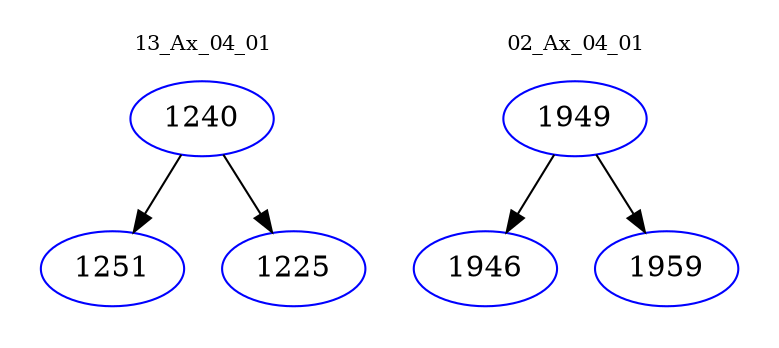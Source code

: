 digraph{
subgraph cluster_0 {
color = white
label = "13_Ax_04_01";
fontsize=10;
T0_1240 [label="1240", color="blue"]
T0_1240 -> T0_1251 [color="black"]
T0_1251 [label="1251", color="blue"]
T0_1240 -> T0_1225 [color="black"]
T0_1225 [label="1225", color="blue"]
}
subgraph cluster_1 {
color = white
label = "02_Ax_04_01";
fontsize=10;
T1_1949 [label="1949", color="blue"]
T1_1949 -> T1_1946 [color="black"]
T1_1946 [label="1946", color="blue"]
T1_1949 -> T1_1959 [color="black"]
T1_1959 [label="1959", color="blue"]
}
}
